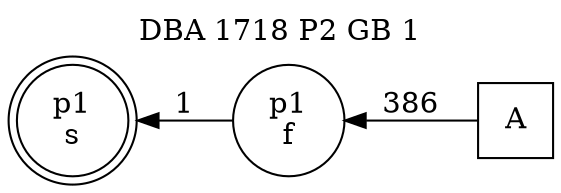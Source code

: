 digraph DBA_1718_P2_GB_1_LOW {
labelloc="tl"
label= " DBA 1718 P2 GB 1 "
rankdir="RL";
graph [ size=" 10 , 10 !"]

"A" [shape="square" label="A"]
"p1_f" [shape="circle" label="p1
f"]
"p1_s" [shape="doublecircle" label="p1
s"]
"A" -> "p1_f" [ label=386]
"p1_f" -> "p1_s" [ label=1]
}
